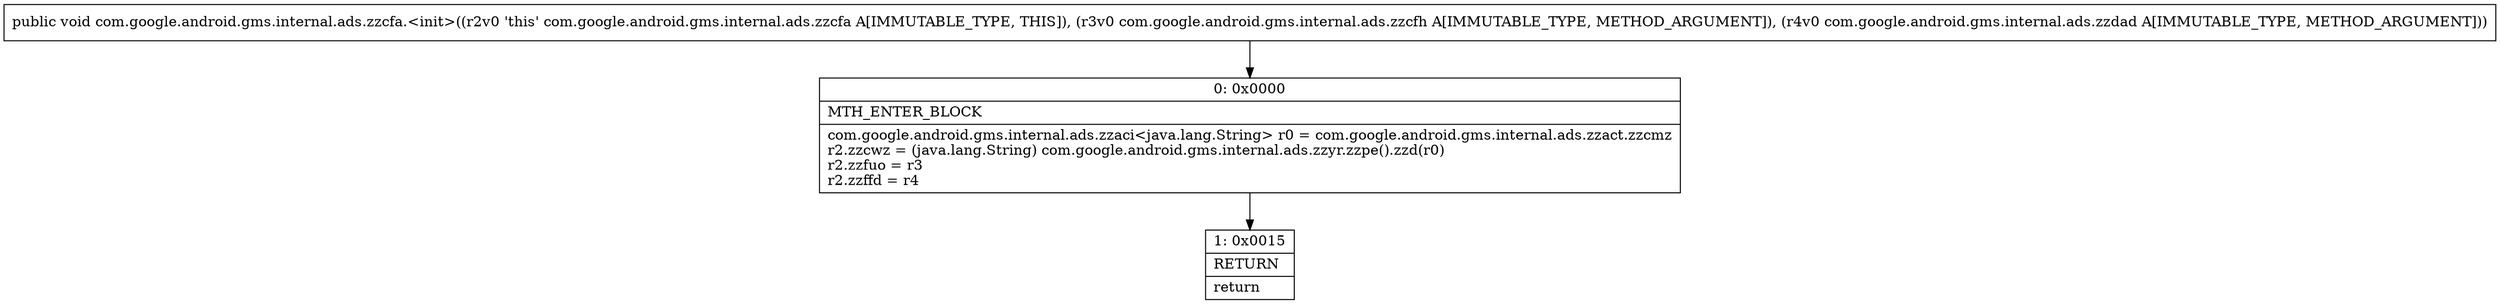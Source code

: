 digraph "CFG forcom.google.android.gms.internal.ads.zzcfa.\<init\>(Lcom\/google\/android\/gms\/internal\/ads\/zzcfh;Lcom\/google\/android\/gms\/internal\/ads\/zzdad;)V" {
Node_0 [shape=record,label="{0\:\ 0x0000|MTH_ENTER_BLOCK\l|com.google.android.gms.internal.ads.zzaci\<java.lang.String\> r0 = com.google.android.gms.internal.ads.zzact.zzcmz\lr2.zzcwz = (java.lang.String) com.google.android.gms.internal.ads.zzyr.zzpe().zzd(r0)\lr2.zzfuo = r3\lr2.zzffd = r4\l}"];
Node_1 [shape=record,label="{1\:\ 0x0015|RETURN\l|return\l}"];
MethodNode[shape=record,label="{public void com.google.android.gms.internal.ads.zzcfa.\<init\>((r2v0 'this' com.google.android.gms.internal.ads.zzcfa A[IMMUTABLE_TYPE, THIS]), (r3v0 com.google.android.gms.internal.ads.zzcfh A[IMMUTABLE_TYPE, METHOD_ARGUMENT]), (r4v0 com.google.android.gms.internal.ads.zzdad A[IMMUTABLE_TYPE, METHOD_ARGUMENT])) }"];
MethodNode -> Node_0;
Node_0 -> Node_1;
}

